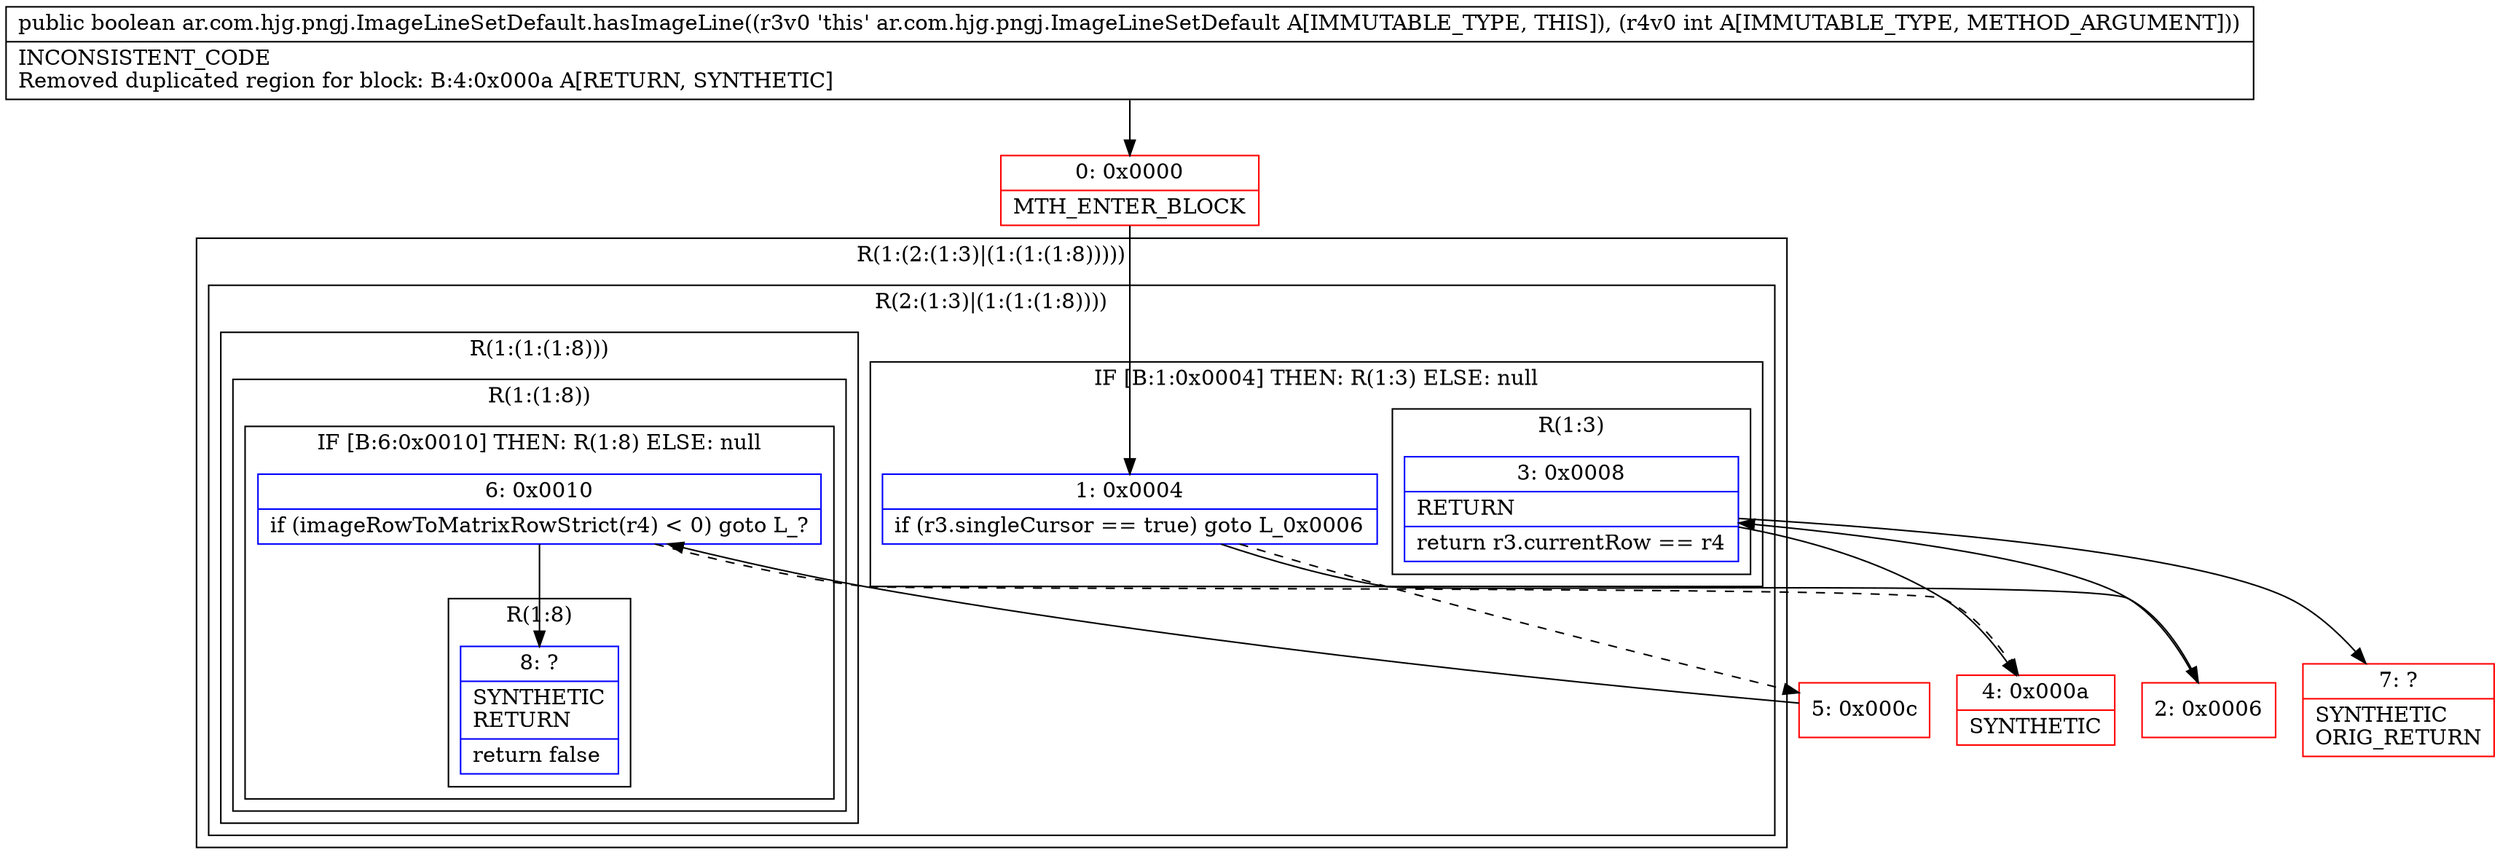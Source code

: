 digraph "CFG forar.com.hjg.pngj.ImageLineSetDefault.hasImageLine(I)Z" {
subgraph cluster_Region_1096536183 {
label = "R(1:(2:(1:3)|(1:(1:(1:8)))))";
node [shape=record,color=blue];
subgraph cluster_Region_388648857 {
label = "R(2:(1:3)|(1:(1:(1:8))))";
node [shape=record,color=blue];
subgraph cluster_IfRegion_885432339 {
label = "IF [B:1:0x0004] THEN: R(1:3) ELSE: null";
node [shape=record,color=blue];
Node_1 [shape=record,label="{1\:\ 0x0004|if (r3.singleCursor == true) goto L_0x0006\l}"];
subgraph cluster_Region_1900860034 {
label = "R(1:3)";
node [shape=record,color=blue];
Node_3 [shape=record,label="{3\:\ 0x0008|RETURN\l|return r3.currentRow == r4\l}"];
}
}
subgraph cluster_Region_1854631092 {
label = "R(1:(1:(1:8)))";
node [shape=record,color=blue];
subgraph cluster_Region_723038331 {
label = "R(1:(1:8))";
node [shape=record,color=blue];
subgraph cluster_IfRegion_719280947 {
label = "IF [B:6:0x0010] THEN: R(1:8) ELSE: null";
node [shape=record,color=blue];
Node_6 [shape=record,label="{6\:\ 0x0010|if (imageRowToMatrixRowStrict(r4) \< 0) goto L_?\l}"];
subgraph cluster_Region_1024480296 {
label = "R(1:8)";
node [shape=record,color=blue];
Node_8 [shape=record,label="{8\:\ ?|SYNTHETIC\lRETURN\l|return false\l}"];
}
}
}
}
}
}
Node_0 [shape=record,color=red,label="{0\:\ 0x0000|MTH_ENTER_BLOCK\l}"];
Node_2 [shape=record,color=red,label="{2\:\ 0x0006}"];
Node_4 [shape=record,color=red,label="{4\:\ 0x000a|SYNTHETIC\l}"];
Node_5 [shape=record,color=red,label="{5\:\ 0x000c}"];
Node_7 [shape=record,color=red,label="{7\:\ ?|SYNTHETIC\lORIG_RETURN\l}"];
MethodNode[shape=record,label="{public boolean ar.com.hjg.pngj.ImageLineSetDefault.hasImageLine((r3v0 'this' ar.com.hjg.pngj.ImageLineSetDefault A[IMMUTABLE_TYPE, THIS]), (r4v0 int A[IMMUTABLE_TYPE, METHOD_ARGUMENT]))  | INCONSISTENT_CODE\lRemoved duplicated region for block: B:4:0x000a A[RETURN, SYNTHETIC]\l}"];
MethodNode -> Node_0;
Node_1 -> Node_2;
Node_1 -> Node_5[style=dashed];
Node_3 -> Node_4;
Node_3 -> Node_7;
Node_6 -> Node_4[style=dashed];
Node_6 -> Node_8;
Node_0 -> Node_1;
Node_2 -> Node_3;
Node_5 -> Node_6;
}

